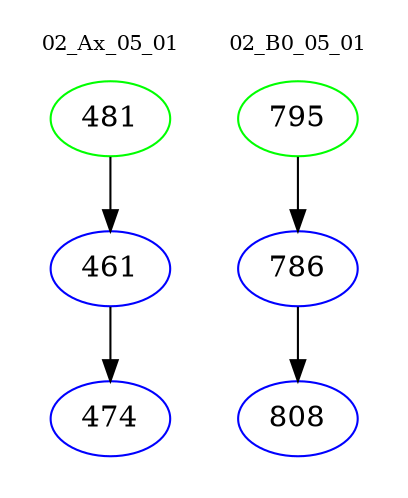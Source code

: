 digraph{
subgraph cluster_0 {
color = white
label = "02_Ax_05_01";
fontsize=10;
T0_481 [label="481", color="green"]
T0_481 -> T0_461 [color="black"]
T0_461 [label="461", color="blue"]
T0_461 -> T0_474 [color="black"]
T0_474 [label="474", color="blue"]
}
subgraph cluster_1 {
color = white
label = "02_B0_05_01";
fontsize=10;
T1_795 [label="795", color="green"]
T1_795 -> T1_786 [color="black"]
T1_786 [label="786", color="blue"]
T1_786 -> T1_808 [color="black"]
T1_808 [label="808", color="blue"]
}
}
